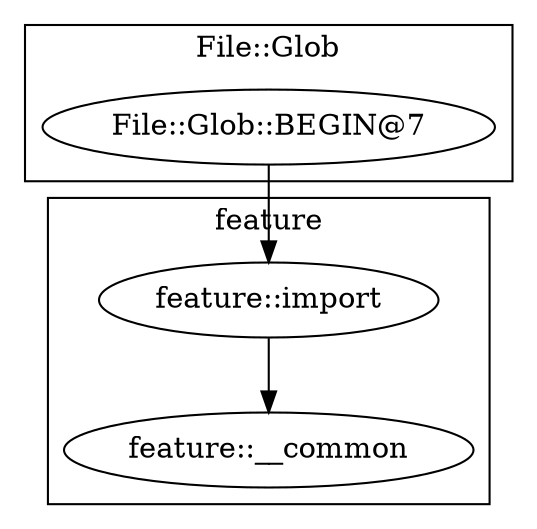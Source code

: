 digraph {
graph [overlap=false]
subgraph cluster_feature {
	label="feature";
	"feature::import";
	"feature::__common";
}
subgraph cluster_File_Glob {
	label="File::Glob";
	"File::Glob::BEGIN@7";
}
"feature::import" -> "feature::__common";
"File::Glob::BEGIN@7" -> "feature::import";
}
